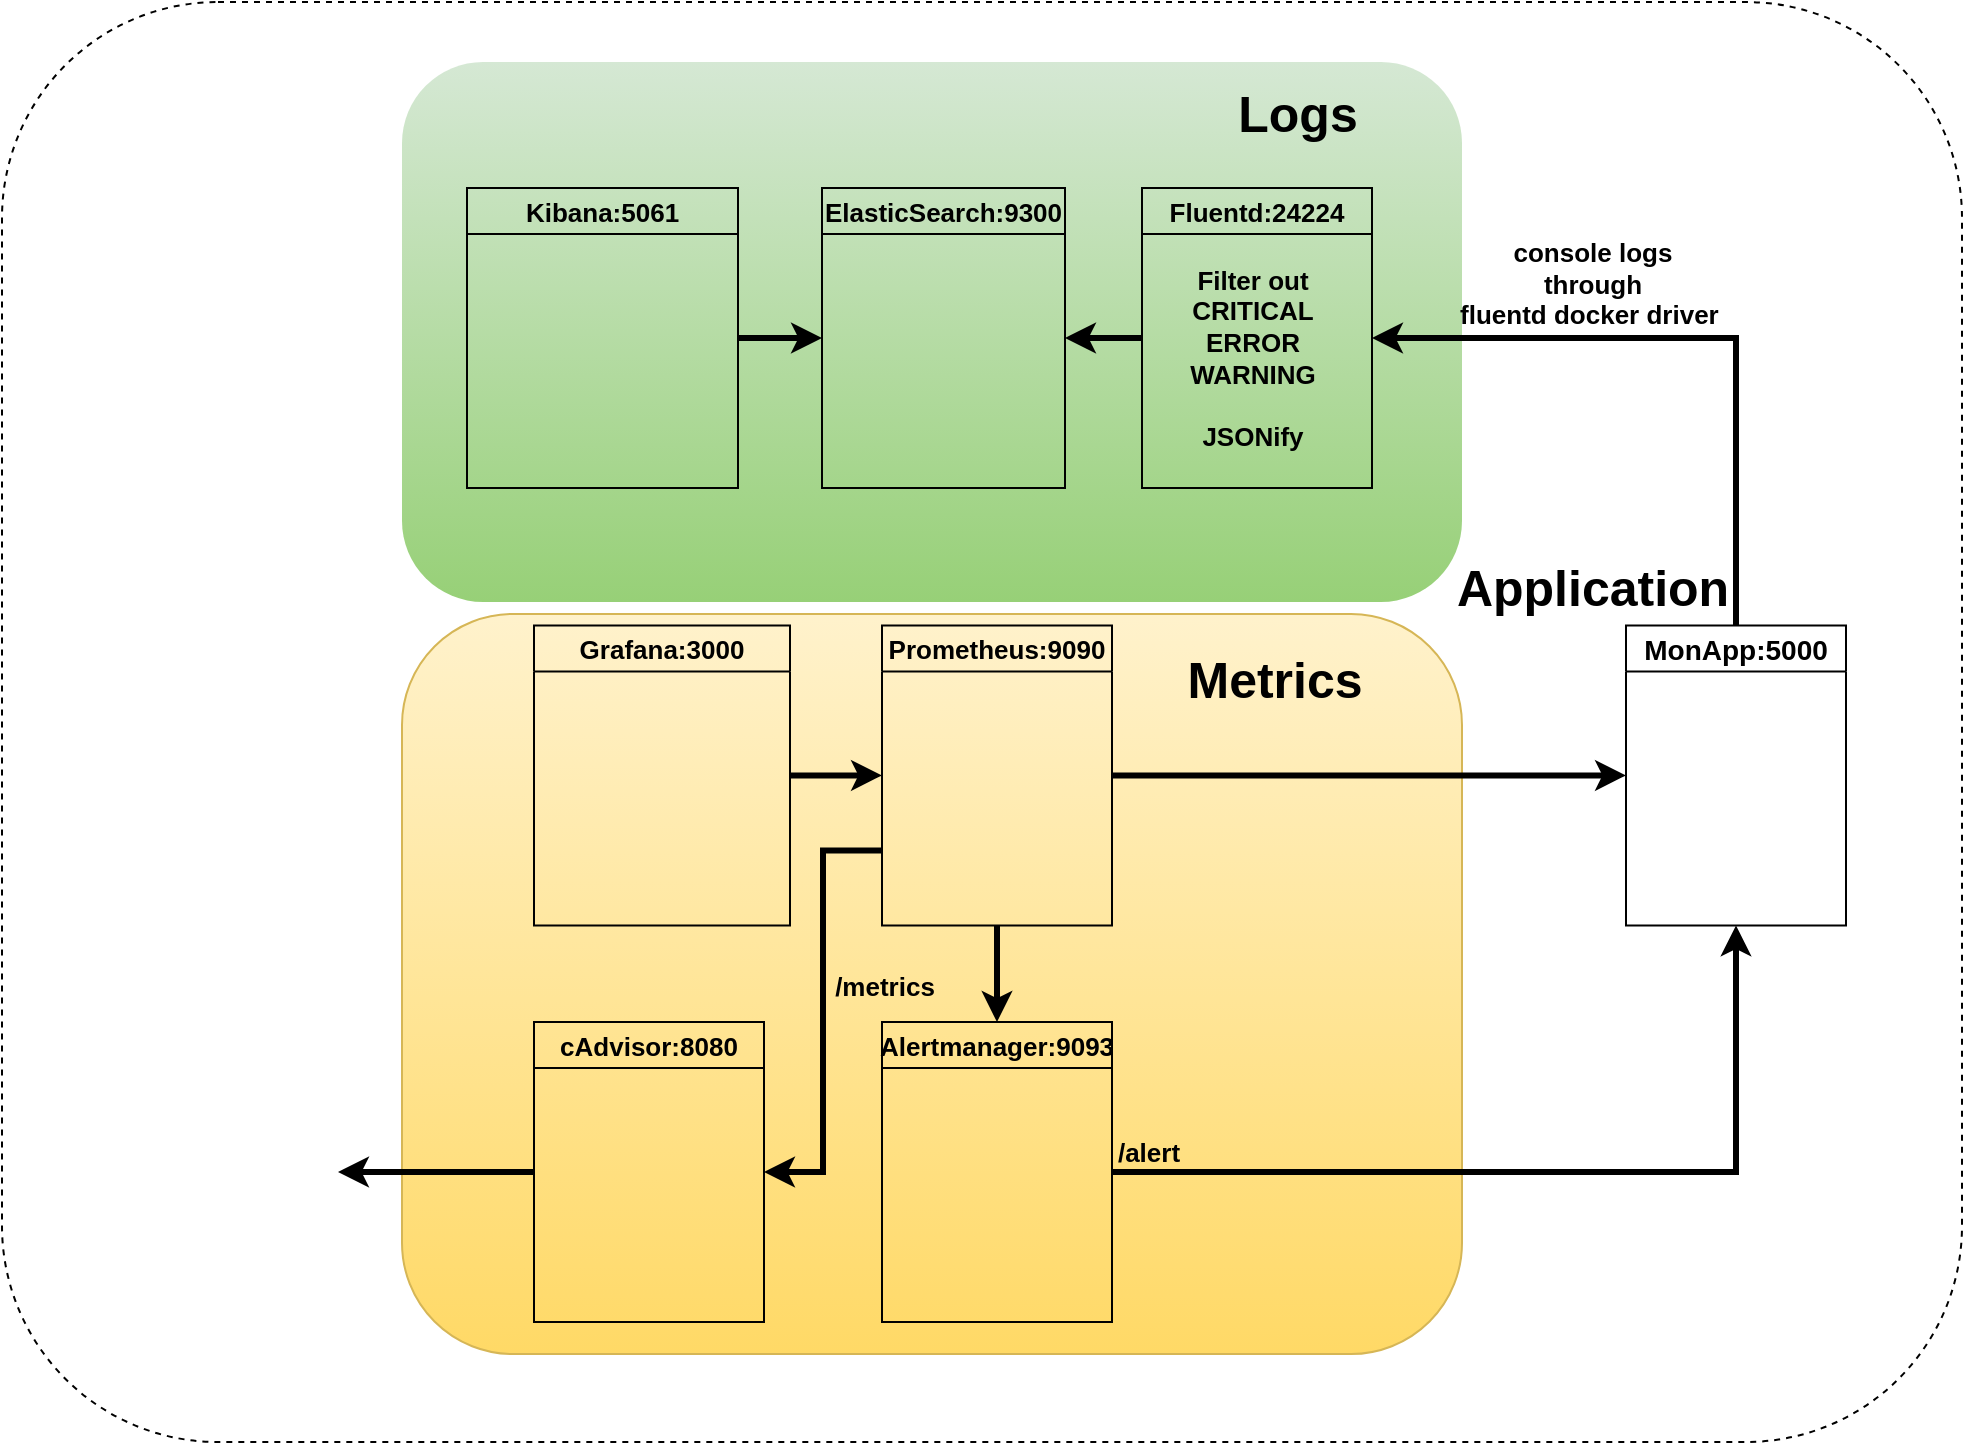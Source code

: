 <mxfile version="14.9.6" type="github"><diagram id="p1lT4f1cemGPo7KdZFvc" name="Page-1"><mxGraphModel dx="1108" dy="393" grid="1" gridSize="10" guides="1" tooltips="1" connect="1" arrows="1" fold="1" page="1" pageScale="1" pageWidth="1169" pageHeight="827" math="0" shadow="0"><root><mxCell id="0"/><mxCell id="1" parent="0"/><mxCell id="7T-W2b7Oz3L5qn7UMXeC-75" value="" style="rounded=1;whiteSpace=wrap;html=1;labelBackgroundColor=none;fontSize=25;strokeColor=#000000;dashed=1;fillColor=none;" parent="1" vertex="1"><mxGeometry x="100" y="50" width="980" height="720" as="geometry"/></mxCell><mxCell id="7T-W2b7Oz3L5qn7UMXeC-70" value="" style="rounded=1;whiteSpace=wrap;html=1;fontSize=13;fillColor=#fff2cc;gradientColor=#ffd966;strokeColor=#d6b656;" parent="1" vertex="1"><mxGeometry x="300" y="356" width="530" height="370" as="geometry"/></mxCell><mxCell id="7T-W2b7Oz3L5qn7UMXeC-67" value="" style="rounded=1;whiteSpace=wrap;html=1;fontSize=13;fillColor=#d5e8d4;gradientColor=#97d077;strokeColor=none;" parent="1" vertex="1"><mxGeometry x="300" y="80" width="530" height="270" as="geometry"/></mxCell><mxCell id="7T-W2b7Oz3L5qn7UMXeC-17" style="edgeStyle=orthogonalEdgeStyle;rounded=0;orthogonalLoop=1;jettySize=auto;html=1;exitX=0.5;exitY=0;exitDx=0;exitDy=0;fontSize=13;strokeWidth=3;fontStyle=1;entryX=1;entryY=0.5;entryDx=0;entryDy=0;" parent="1" source="7T-W2b7Oz3L5qn7UMXeC-8" target="7T-W2b7Oz3L5qn7UMXeC-12" edge="1"><mxGeometry relative="1" as="geometry"><mxPoint x="1020" y="200" as="targetPoint"/></mxGeometry></mxCell><mxCell id="7T-W2b7Oz3L5qn7UMXeC-18" value="console logs&lt;br style=&quot;font-size: 13px;&quot;&gt;through &lt;br style=&quot;font-size: 13px;&quot;&gt;fluentd docker driver&amp;nbsp;" style="edgeLabel;html=1;align=center;verticalAlign=middle;resizable=0;points=[];fontSize=13;labelBackgroundColor=none;fontStyle=1" parent="7T-W2b7Oz3L5qn7UMXeC-17" vertex="1" connectable="0"><mxGeometry x="-0.143" y="2" relative="1" as="geometry"><mxPoint x="-70" y="-31" as="offset"/></mxGeometry></mxCell><mxCell id="7T-W2b7Oz3L5qn7UMXeC-8" value="MonApp:5000" style="swimlane;fillColor=none;fontSize=14;" parent="1" vertex="1"><mxGeometry x="912" y="361.72" width="110" height="150" as="geometry"/></mxCell><mxCell id="7T-W2b7Oz3L5qn7UMXeC-69" value="" style="shape=image;html=1;verticalAlign=top;verticalLabelPosition=bottom;labelBackgroundColor=#ffffff;imageAspect=0;aspect=fixed;image=https://cdn0.iconfinder.com/data/icons/streamline-emoji-1/48/064-face-screaming-in-fear-128.png;rounded=1;fontSize=13;strokeColor=#000000;fillColor=#ffffff;" parent="7T-W2b7Oz3L5qn7UMXeC-8" vertex="1"><mxGeometry x="9" y="38.28" width="90" height="90" as="geometry"/></mxCell><mxCell id="7T-W2b7Oz3L5qn7UMXeC-26" style="edgeStyle=orthogonalEdgeStyle;rounded=0;orthogonalLoop=1;jettySize=auto;html=1;entryX=1;entryY=0.5;entryDx=0;entryDy=0;fontSize=13;strokeWidth=3;fontStyle=1" parent="1" source="7T-W2b7Oz3L5qn7UMXeC-12" target="7T-W2b7Oz3L5qn7UMXeC-20" edge="1"><mxGeometry relative="1" as="geometry"/></mxCell><mxCell id="7T-W2b7Oz3L5qn7UMXeC-12" value="Fluentd:24224" style="swimlane;fillColor=none;fontSize=13;fontStyle=1" parent="1" vertex="1"><mxGeometry x="670" y="143" width="115" height="150" as="geometry"><mxRectangle x="580" y="250" width="80" height="23" as="alternateBounds"/></mxGeometry></mxCell><mxCell id="7T-W2b7Oz3L5qn7UMXeC-19" value="Filter out&lt;br style=&quot;font-size: 13px;&quot;&gt;CRITICAL&lt;br style=&quot;font-size: 13px;&quot;&gt;ERROR&lt;br style=&quot;font-size: 13px;&quot;&gt;WARNING&lt;br style=&quot;font-size: 13px;&quot;&gt;&lt;br style=&quot;font-size: 13px;&quot;&gt;JSONify" style="text;html=1;align=center;verticalAlign=middle;resizable=0;points=[];autosize=1;fontSize=13;fontStyle=1" parent="7T-W2b7Oz3L5qn7UMXeC-12" vertex="1"><mxGeometry x="15" y="35" width="80" height="100" as="geometry"/></mxCell><mxCell id="7T-W2b7Oz3L5qn7UMXeC-20" value="ElasticSearch:9300" style="swimlane;fillColor=none;fontSize=13;fontStyle=1" parent="1" vertex="1"><mxGeometry x="510" y="143" width="121.5" height="150" as="geometry"><mxRectangle x="580" y="250" width="80" height="23" as="alternateBounds"/></mxGeometry></mxCell><mxCell id="7T-W2b7Oz3L5qn7UMXeC-50" value="" style="shape=image;html=1;verticalAlign=top;verticalLabelPosition=bottom;labelBackgroundColor=#ffffff;imageAspect=0;aspect=fixed;image=https://cdn4.iconfinder.com/data/icons/logos-brands-5/24/elasticsearch-128.png;fontSize=13;strokeColor=#000000;fillColor=#ffffff;fontStyle=1" parent="7T-W2b7Oz3L5qn7UMXeC-20" vertex="1"><mxGeometry x="35" y="56.75" width="51.5" height="51.5" as="geometry"/></mxCell><mxCell id="7T-W2b7Oz3L5qn7UMXeC-36" style="edgeStyle=orthogonalEdgeStyle;rounded=0;orthogonalLoop=1;jettySize=auto;html=1;exitX=0.5;exitY=1;exitDx=0;exitDy=0;entryX=0.5;entryY=0;entryDx=0;entryDy=0;fontSize=13;strokeWidth=3;fontStyle=1" parent="1" source="7T-W2b7Oz3L5qn7UMXeC-30" target="7T-W2b7Oz3L5qn7UMXeC-35" edge="1"><mxGeometry relative="1" as="geometry"/></mxCell><mxCell id="7T-W2b7Oz3L5qn7UMXeC-43" style="edgeStyle=orthogonalEdgeStyle;rounded=0;orthogonalLoop=1;jettySize=auto;html=1;exitX=0;exitY=0.75;exitDx=0;exitDy=0;entryX=1;entryY=0.5;entryDx=0;entryDy=0;fontSize=13;strokeWidth=3;fontStyle=1" parent="1" source="7T-W2b7Oz3L5qn7UMXeC-30" target="7T-W2b7Oz3L5qn7UMXeC-42" edge="1"><mxGeometry relative="1" as="geometry"/></mxCell><mxCell id="7T-W2b7Oz3L5qn7UMXeC-44" value="/metrics" style="edgeLabel;html=1;align=center;verticalAlign=middle;resizable=0;points=[];fontSize=13;fontStyle=1;labelBackgroundColor=none;" parent="7T-W2b7Oz3L5qn7UMXeC-43" vertex="1" connectable="0"><mxGeometry x="-0.164" relative="1" as="geometry"><mxPoint x="30" y="5" as="offset"/></mxGeometry></mxCell><mxCell id="7T-W2b7Oz3L5qn7UMXeC-71" style="edgeStyle=orthogonalEdgeStyle;rounded=0;orthogonalLoop=1;jettySize=auto;html=1;exitX=1;exitY=0.5;exitDx=0;exitDy=0;entryX=0;entryY=0.5;entryDx=0;entryDy=0;fontSize=13;strokeWidth=3;" parent="1" source="7T-W2b7Oz3L5qn7UMXeC-30" target="7T-W2b7Oz3L5qn7UMXeC-8" edge="1"><mxGeometry relative="1" as="geometry"/></mxCell><mxCell id="7T-W2b7Oz3L5qn7UMXeC-30" value="Prometheus:9090" style="swimlane;fillColor=none;fontSize=13;fontStyle=1" parent="1" vertex="1"><mxGeometry x="540" y="361.72" width="115" height="150" as="geometry"><mxRectangle x="580" y="250" width="80" height="23" as="alternateBounds"/></mxGeometry></mxCell><mxCell id="bpY0_Uu0DV8hBHFSigM9-6" value="" style="shape=image;verticalLabelPosition=bottom;verticalAlign=top;imageAspect=0;image=https://icons-for-free.com/iconfiles/png/512/prometheus-1324440217722445777.png;rounded=1;dashed=1;labelBackgroundColor=none;fontSize=25;strokeColor=#000000;fillColor=none;" parent="7T-W2b7Oz3L5qn7UMXeC-30" vertex="1"><mxGeometry x="28.5" y="45" width="60" height="60" as="geometry"/></mxCell><mxCell id="7T-W2b7Oz3L5qn7UMXeC-46" style="edgeStyle=orthogonalEdgeStyle;rounded=0;orthogonalLoop=1;jettySize=auto;html=1;exitX=1;exitY=0.5;exitDx=0;exitDy=0;entryX=0;entryY=0.5;entryDx=0;entryDy=0;fontSize=13;strokeWidth=3;fontStyle=1" parent="1" source="7T-W2b7Oz3L5qn7UMXeC-33" target="7T-W2b7Oz3L5qn7UMXeC-30" edge="1"><mxGeometry relative="1" as="geometry"/></mxCell><mxCell id="7T-W2b7Oz3L5qn7UMXeC-33" value="Grafana:3000" style="swimlane;fillColor=none;fontSize=13;fontStyle=1" parent="1" vertex="1"><mxGeometry x="366" y="361.72" width="128" height="150" as="geometry"><mxRectangle x="366" y="361.72" width="80" height="23" as="alternateBounds"/></mxGeometry></mxCell><mxCell id="7T-W2b7Oz3L5qn7UMXeC-51" value="" style="shape=image;html=1;verticalAlign=top;verticalLabelPosition=bottom;labelBackgroundColor=#ffffff;imageAspect=0;aspect=fixed;image=https://cdn4.iconfinder.com/data/icons/logos-brands-5/24/grafana-128.png;fontSize=13;strokeColor=#000000;fillColor=#ffffff;fontStyle=1" parent="7T-W2b7Oz3L5qn7UMXeC-33" vertex="1"><mxGeometry x="31.49" y="49.0" width="52" height="52" as="geometry"/></mxCell><mxCell id="7T-W2b7Oz3L5qn7UMXeC-37" style="edgeStyle=orthogonalEdgeStyle;rounded=0;orthogonalLoop=1;jettySize=auto;html=1;exitX=1;exitY=0.5;exitDx=0;exitDy=0;entryX=0.5;entryY=1;entryDx=0;entryDy=0;fontSize=13;strokeWidth=3;fontStyle=1" parent="1" source="7T-W2b7Oz3L5qn7UMXeC-35" target="7T-W2b7Oz3L5qn7UMXeC-8" edge="1"><mxGeometry relative="1" as="geometry"/></mxCell><mxCell id="7T-W2b7Oz3L5qn7UMXeC-38" value="/alert" style="edgeLabel;html=1;align=center;verticalAlign=middle;resizable=0;points=[];fontSize=13;fontStyle=1;labelBackgroundColor=none;" parent="7T-W2b7Oz3L5qn7UMXeC-37" vertex="1" connectable="0"><mxGeometry x="-0.543" y="1" relative="1" as="geometry"><mxPoint x="-82" y="-9" as="offset"/></mxGeometry></mxCell><mxCell id="7T-W2b7Oz3L5qn7UMXeC-35" value="Alertmanager:9093" style="swimlane;fillColor=none;fontSize=13;fontStyle=1" parent="1" vertex="1"><mxGeometry x="540" y="560" width="115" height="150" as="geometry"><mxRectangle x="580" y="250" width="80" height="23" as="alternateBounds"/></mxGeometry></mxCell><mxCell id="bpY0_Uu0DV8hBHFSigM9-7" value="" style="shape=image;html=1;verticalAlign=top;verticalLabelPosition=bottom;labelBackgroundColor=#ffffff;imageAspect=0;aspect=fixed;image=https://cdn4.iconfinder.com/data/icons/essential-app-2/16/notification-bell-ring-alarm-128.png;rounded=1;dashed=1;fontSize=25;strokeColor=#000000;fillColor=none;" parent="7T-W2b7Oz3L5qn7UMXeC-35" vertex="1"><mxGeometry x="16.5" y="47.5" width="80" height="80" as="geometry"/></mxCell><mxCell id="7T-W2b7Oz3L5qn7UMXeC-64" style="edgeStyle=orthogonalEdgeStyle;rounded=0;orthogonalLoop=1;jettySize=auto;html=1;exitX=0;exitY=0.5;exitDx=0;exitDy=0;entryX=1;entryY=0.5;entryDx=0;entryDy=0;fontSize=13;strokeWidth=3;fontStyle=1" parent="1" source="7T-W2b7Oz3L5qn7UMXeC-42" target="7T-W2b7Oz3L5qn7UMXeC-63" edge="1"><mxGeometry relative="1" as="geometry"/></mxCell><mxCell id="7T-W2b7Oz3L5qn7UMXeC-42" value="cAdvisor:8080" style="swimlane;fillColor=none;fontSize=13;startSize=23;fontStyle=1" parent="1" vertex="1"><mxGeometry x="366" y="560" width="115" height="150" as="geometry"><mxRectangle x="580" y="250" width="80" height="23" as="alternateBounds"/></mxGeometry></mxCell><mxCell id="bpY0_Uu0DV8hBHFSigM9-8" value="" style="shape=image;verticalLabelPosition=bottom;verticalAlign=top;imageAspect=0;image=https://i.imgur.com/dgpIE5E.jpg;rounded=1;dashed=1;labelBackgroundColor=none;fontSize=25;strokeColor=#000000;fillColor=none;" parent="7T-W2b7Oz3L5qn7UMXeC-42" vertex="1"><mxGeometry x="17.5" y="40" width="80" height="80" as="geometry"/></mxCell><mxCell id="7T-W2b7Oz3L5qn7UMXeC-61" style="edgeStyle=orthogonalEdgeStyle;rounded=0;orthogonalLoop=1;jettySize=auto;html=1;exitX=1;exitY=0.5;exitDx=0;exitDy=0;entryX=0;entryY=0.5;entryDx=0;entryDy=0;fontSize=13;strokeWidth=3;fontStyle=1" parent="1" source="7T-W2b7Oz3L5qn7UMXeC-59" target="7T-W2b7Oz3L5qn7UMXeC-20" edge="1"><mxGeometry relative="1" as="geometry"/></mxCell><mxCell id="7T-W2b7Oz3L5qn7UMXeC-59" value="Kibana:5061" style="swimlane;fillColor=none;fontSize=13;startSize=23;fontStyle=1" parent="1" vertex="1"><mxGeometry x="332.5" y="143" width="135.5" height="150" as="geometry"><mxRectangle x="580" y="250" width="80" height="23" as="alternateBounds"/></mxGeometry></mxCell><mxCell id="7T-W2b7Oz3L5qn7UMXeC-62" value="" style="shape=image;html=1;verticalAlign=top;verticalLabelPosition=bottom;labelBackgroundColor=#ffffff;imageAspect=0;aspect=fixed;image=https://cdn4.iconfinder.com/data/icons/logos-brands-5/24/kibana-128.png;fontSize=13;strokeColor=#000000;fillColor=#ffffff;fontStyle=1" parent="7T-W2b7Oz3L5qn7UMXeC-59" vertex="1"><mxGeometry x="38.25" y="45.5" width="59" height="59" as="geometry"/></mxCell><mxCell id="7T-W2b7Oz3L5qn7UMXeC-63" value="" style="shape=image;html=1;verticalAlign=top;verticalLabelPosition=bottom;labelBackgroundColor=#ffffff;imageAspect=0;aspect=fixed;image=https://cdn1.iconfinder.com/data/icons/social-media-2106/24/social_media_social_media_logo_docker-128.png;fontSize=13;strokeColor=#000000;fillColor=#ffffff;" parent="1" vertex="1"><mxGeometry x="140" y="571" width="128" height="128" as="geometry"/></mxCell><mxCell id="7T-W2b7Oz3L5qn7UMXeC-68" value="Logs" style="text;html=1;strokeColor=none;fillColor=none;align=center;verticalAlign=middle;whiteSpace=wrap;rounded=0;labelBackgroundColor=none;fontSize=25;fontStyle=1" parent="1" vertex="1"><mxGeometry x="636" y="90" width="224" height="30" as="geometry"/></mxCell><mxCell id="7T-W2b7Oz3L5qn7UMXeC-73" value="Metrics&amp;nbsp;" style="text;html=1;strokeColor=none;fillColor=none;align=center;verticalAlign=middle;whiteSpace=wrap;rounded=0;labelBackgroundColor=none;fontSize=25;fontStyle=1" parent="1" vertex="1"><mxGeometry x="670" y="373" width="140" height="30" as="geometry"/></mxCell><mxCell id="7T-W2b7Oz3L5qn7UMXeC-74" value="Application" style="text;html=1;align=center;verticalAlign=middle;resizable=0;points=[];autosize=1;strokeColor=none;fontSize=25;fontStyle=1" parent="1" vertex="1"><mxGeometry x="820" y="321.72" width="150" height="40" as="geometry"/></mxCell></root></mxGraphModel></diagram></mxfile>